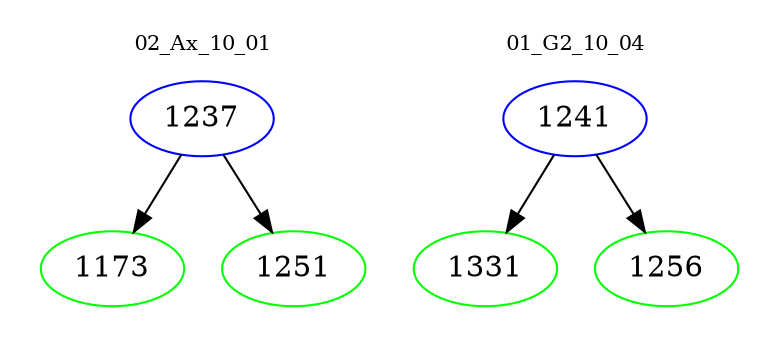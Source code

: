 digraph{
subgraph cluster_0 {
color = white
label = "02_Ax_10_01";
fontsize=10;
T0_1237 [label="1237", color="blue"]
T0_1237 -> T0_1173 [color="black"]
T0_1173 [label="1173", color="green"]
T0_1237 -> T0_1251 [color="black"]
T0_1251 [label="1251", color="green"]
}
subgraph cluster_1 {
color = white
label = "01_G2_10_04";
fontsize=10;
T1_1241 [label="1241", color="blue"]
T1_1241 -> T1_1331 [color="black"]
T1_1331 [label="1331", color="green"]
T1_1241 -> T1_1256 [color="black"]
T1_1256 [label="1256", color="green"]
}
}
